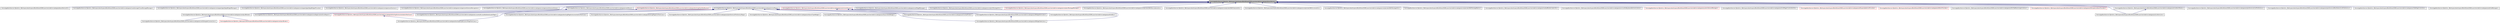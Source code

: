 digraph G
{
  edge [fontname="Helvetica",fontsize="10",labelfontname="Helvetica",labelfontsize="10"];
  node [fontname="Helvetica",fontsize="10",shape=record];
  Node1 [label="/home/gpdbuildserver3/Jenkins_Workspace/workspace/BuildGaia2SDKLauncher/sdk/include/gaia/base/Vector.h",height=0.2,width=0.4,color="black", fillcolor="grey75", style="filled" fontcolor="black"];
  Node1 -> Node2 [dir=back,color="midnightblue",fontsize="10",style="solid",fontname="Helvetica"];
  Node2 [label="/home/gpdbuildserver3/Jenkins_Workspace/workspace/BuildGaia2SDKLauncher/sdk/include/gaia/base/Vector2D.h",height=0.2,width=0.4,color="black", fillcolor="white", style="filled",URL="$d1/dae/_vector2_d_8h.html"];
  Node1 -> Node3 [dir=back,color="midnightblue",fontsize="10",style="solid",fontname="Helvetica"];
  Node3 [label="/home/gpdbuildserver3/Jenkins_Workspace/workspace/BuildGaia2SDKLauncher/sdk/include/gaia/cloudstorage/CloudStorageManager.h",height=0.2,width=0.4,color="black", fillcolor="white", style="filled",URL="$d6/d2c/_cloud_storage_manager_8h.html"];
  Node1 -> Node4 [dir=back,color="midnightblue",fontsize="10",style="solid",fontname="Helvetica"];
  Node4 [label="/home/gpdbuildserver3/Jenkins_Workspace/workspace/BuildGaia2SDKLauncher/sdk/include/gaia/core/appwidget/AppWidgetManager.h",height=0.2,width=0.4,color="black", fillcolor="white", style="filled",URL="$d7/d86/_app_widget_manager_8h.html"];
  Node1 -> Node5 [dir=back,color="midnightblue",fontsize="10",style="solid",fontname="Helvetica"];
  Node5 [label="/home/gpdbuildserver3/Jenkins_Workspace/workspace/BuildGaia2SDKLauncher/sdk/include/gaia/core/appwidget/AppWidgetProvider.h",height=0.2,width=0.4,color="black", fillcolor="white", style="filled",URL="$db/df1/_app_widget_provider_8h.html"];
  Node1 -> Node6 [dir=back,color="midnightblue",fontsize="10",style="solid",fontname="Helvetica"];
  Node6 [label="/home/gpdbuildserver3/Jenkins_Workspace/workspace/BuildGaia2SDKLauncher/sdk/include/gaia/core/gesture/Gesture.h",height=0.2,width=0.4,color="black", fillcolor="white", style="filled",URL="$d7/d03/_gesture_8h.html"];
  Node1 -> Node7 [dir=back,color="midnightblue",fontsize="10",style="solid",fontname="Helvetica"];
  Node7 [label="/home/gpdbuildserver3/Jenkins_Workspace/workspace/BuildGaia2SDKLauncher/sdk/include/gaia/core/gesture/GestureRecognizer.h",height=0.2,width=0.4,color="black", fillcolor="white", style="filled",URL="$d6/dee/_gesture_recognizer_8h.html"];
  Node1 -> Node8 [dir=back,color="midnightblue",fontsize="10",style="solid",fontname="Helvetica"];
  Node8 [label="/home/gpdbuildserver3/Jenkins_Workspace/workspace/BuildGaia2SDKLauncher/sdk/include/gaia/core/gesture/GestureStroke.h",height=0.2,width=0.4,color="black", fillcolor="white", style="filled",URL="$dd/d8e/_gesture_stroke_8h.html"];
  Node1 -> Node9 [dir=back,color="midnightblue",fontsize="10",style="solid",fontname="Helvetica"];
  Node9 [label="/home/gpdbuildserver3/Jenkins_Workspace/workspace/BuildGaia2SDKLauncher/sdk/include/gaia/core/ipc/IBinder.h",height=0.2,width=0.4,color="black", fillcolor="white", style="filled",URL="$d1/dbb/_i_binder_8h.html"];
  Node9 -> Node10 [dir=back,color="midnightblue",fontsize="10",style="solid",fontname="Helvetica"];
  Node10 [label="/home/gpdbuildserver3/Jenkins_Workspace/workspace/BuildGaia2SDKLauncher/sdk/include/gaia/core/DelegateConnection.h",height=0.2,width=0.4,color="black", fillcolor="white", style="filled",URL="$de/dc3/_delegate_connection_8h.html"];
  Node9 -> Node11 [dir=back,color="midnightblue",fontsize="10",style="solid",fontname="Helvetica"];
  Node11 [label="/home/gpdbuildserver3/Jenkins_Workspace/workspace/BuildGaia2SDKLauncher/sdk/include/gaia/core/ipc/Binder.h",height=0.2,width=0.4,color="red", fillcolor="white", style="filled",URL="$da/de3/_binder_8h.html"];
  Node1 -> Node12 [dir=back,color="midnightblue",fontsize="10",style="solid",fontname="Helvetica"];
  Node12 [label="/home/gpdbuildserver3/Jenkins_Workspace/workspace/BuildGaia2SDKLauncher/sdk/include/gaia/core/Page.h",height=0.2,width=0.4,color="black", fillcolor="white", style="filled",URL="$db/ded/_page_8h.html"];
  Node12 -> Node13 [dir=back,color="midnightblue",fontsize="10",style="solid",fontname="Helvetica"];
  Node13 [label="/home/gpdbuildserver3/Jenkins_Workspace/workspace/BuildGaia2SDKLauncher/sdk/include/gaia/accounts/AccountAuthenticatorPage.h",height=0.2,width=0.4,color="black", fillcolor="white", style="filled",URL="$d9/d48/_account_authenticator_page_8h.html"];
  Node12 -> Node14 [dir=back,color="midnightblue",fontsize="10",style="solid",fontname="Helvetica"];
  Node14 [label="/home/gpdbuildserver3/Jenkins_Workspace/workspace/BuildGaia2SDKLauncher/sdk/include/gaia/testing/InstrumentationTestCase.h",height=0.2,width=0.4,color="red", fillcolor="white", style="filled",URL="$d0/d54/_instrumentation_test_case_8h.html"];
  Node14 -> Node15 [dir=back,color="midnightblue",fontsize="10",style="solid",fontname="Helvetica"];
  Node15 [label="/home/gpdbuildserver3/Jenkins_Workspace/workspace/BuildGaia2SDKLauncher/sdk/include/gaia/testing/SingleLaunchPageTestCase.h",height=0.2,width=0.4,color="black", fillcolor="white", style="filled",URL="$d2/dc6/_single_launch_page_test_case_8h.html"];
  Node12 -> Node16 [dir=back,color="midnightblue",fontsize="10",style="solid",fontname="Helvetica"];
  Node16 [label="/home/gpdbuildserver3/Jenkins_Workspace/workspace/BuildGaia2SDKLauncher/sdk/include/gaia/testing/PageInstrumentationTestCase.h",height=0.2,width=0.4,color="black", fillcolor="white", style="filled",URL="$d2/d74/_page_instrumentation_test_case_8h.html"];
  Node12 -> Node17 [dir=back,color="midnightblue",fontsize="10",style="solid",fontname="Helvetica"];
  Node17 [label="/home/gpdbuildserver3/Jenkins_Workspace/workspace/BuildGaia2SDKLauncher/sdk/include/gaia/testing/PageUnitTestCase.h",height=0.2,width=0.4,color="black", fillcolor="white", style="filled",URL="$db/deb/_page_unit_test_case_8h.html"];
  Node12 -> Node15 [dir=back,color="midnightblue",fontsize="10",style="solid",fontname="Helvetica"];
  Node12 -> Node18 [dir=back,color="midnightblue",fontsize="10",style="solid",fontname="Helvetica"];
  Node18 [label="/home/gpdbuildserver3/Jenkins_Workspace/workspace/BuildGaia2SDKLauncher/sdk/include/gaia/ui/ComboPicker.h",height=0.2,width=0.4,color="black", fillcolor="white", style="filled",URL="$d3/d9b/_combo_picker_8h.html"];
  Node12 -> Node19 [dir=back,color="midnightblue",fontsize="10",style="solid",fontname="Helvetica"];
  Node19 [label="/home/gpdbuildserver3/Jenkins_Workspace/workspace/BuildGaia2SDKLauncher/sdk/include/gaia/ui/HintBox.h",height=0.2,width=0.4,color="black", fillcolor="white", style="filled",URL="$d4/d1e/_hint_box_8h.html"];
  Node12 -> Node20 [dir=back,color="midnightblue",fontsize="10",style="solid",fontname="Helvetica"];
  Node20 [label="/home/gpdbuildserver3/Jenkins_Workspace/workspace/BuildGaia2SDKLauncher/sdk/include/gaia/ui/preference/PreferencePage.h",height=0.2,width=0.4,color="black", fillcolor="white", style="filled",URL="$d3/dc6/_preference_page_8h.html"];
  Node12 -> Node21 [dir=back,color="midnightblue",fontsize="10",style="solid",fontname="Helvetica"];
  Node21 [label="/home/gpdbuildserver3/Jenkins_Workspace/workspace/BuildGaia2SDKLauncher/sdk/include/gaia/ui/QuickTipsWidget.h",height=0.2,width=0.4,color="black", fillcolor="white", style="filled",URL="$d5/db6/_quick_tips_widget_8h.html"];
  Node12 -> Node22 [dir=back,color="midnightblue",fontsize="10",style="solid",fontname="Helvetica"];
  Node22 [label="/home/gpdbuildserver3/Jenkins_Workspace/workspace/BuildGaia2SDKLauncher/sdk/include/gaia/ui/SearchEditWidget.h",height=0.2,width=0.4,color="black", fillcolor="white", style="filled",URL="$d5/db8/_search_edit_widget_8h.html"];
  Node12 -> Node23 [dir=back,color="midnightblue",fontsize="10",style="solid",fontname="Helvetica"];
  Node23 [label="/home/gpdbuildserver3/Jenkins_Workspace/workspace/BuildGaia2SDKLauncher/sdk/include/gaia/ui/WidgetAnimator.h",height=0.2,width=0.4,color="black", fillcolor="white", style="filled",URL="$d5/d80/_widget_animator_8h.html"];
  Node23 -> Node24 [dir=back,color="midnightblue",fontsize="10",style="solid",fontname="Helvetica"];
  Node24 [label="/home/gpdbuildserver3/Jenkins_Workspace/workspace/BuildGaia2SDKLauncher/sdk/include/gaia/ui/WidgetSwitcher.h",height=0.2,width=0.4,color="black", fillcolor="white", style="filled",URL="$dd/de8/_widget_switcher_8h.html"];
  Node12 -> Node24 [dir=back,color="midnightblue",fontsize="10",style="solid",fontname="Helvetica"];
  Node1 -> Node25 [dir=back,color="midnightblue",fontsize="10",style="solid",fontname="Helvetica"];
  Node25 [label="/home/gpdbuildserver3/Jenkins_Workspace/workspace/BuildGaia2SDKLauncher/sdk/include/gaia/core/PageManager.h",height=0.2,width=0.4,color="black", fillcolor="white", style="filled",URL="$d5/de8/_page_manager_8h.html"];
  Node1 -> Node26 [dir=back,color="midnightblue",fontsize="10",style="solid",fontname="Helvetica"];
  Node26 [label="/home/gpdbuildserver3/Jenkins_Workspace/workspace/BuildGaia2SDKLauncher/sdk/include/gaia/core/Parcel.h",height=0.2,width=0.4,color="black", fillcolor="white", style="filled",URL="$df/d57/_parcel_8h.html"];
  Node26 -> Node27 [dir=back,color="midnightblue",fontsize="10",style="solid",fontname="Helvetica"];
  Node27 [label="/home/gpdbuildserver3/Jenkins_Workspace/workspace/BuildGaia2SDKLauncher/sdk/include/gaia/core/ApplicationErrorReport.h",height=0.2,width=0.4,color="black", fillcolor="white", style="filled",URL="$d2/de0/_application_error_report_8h.html"];
  Node26 -> Node9 [dir=back,color="midnightblue",fontsize="10",style="solid",fontname="Helvetica"];
  Node1 -> Node28 [dir=back,color="midnightblue",fontsize="10",style="solid",fontname="Helvetica"];
  Node28 [label="/home/gpdbuildserver3/Jenkins_Workspace/workspace/BuildGaia2SDKLauncher/sdk/include/gaia/core/pm/PackageInfo.h",height=0.2,width=0.4,color="black", fillcolor="white", style="filled",URL="$d3/d70/_package_info_8h.html"];
  Node1 -> Node29 [dir=back,color="midnightblue",fontsize="10",style="solid",fontname="Helvetica"];
  Node29 [label="/home/gpdbuildserver3/Jenkins_Workspace/workspace/BuildGaia2SDKLauncher/sdk/include/gaia/core/pm/PackageManager.h",height=0.2,width=0.4,color="red", fillcolor="white", style="filled",URL="$d2/d9d/_package_manager_8h.html"];
  Node1 -> Node30 [dir=back,color="midnightblue",fontsize="10",style="solid",fontname="Helvetica"];
  Node30 [label="/home/gpdbuildserver3/Jenkins_Workspace/workspace/BuildGaia2SDKLauncher/sdk/include/gaia/core/pm/wrt/WrtDescriptionInfo.h",height=0.2,width=0.4,color="black", fillcolor="white", style="filled",URL="$df/d6a/_wrt_description_info_8h.html"];
  Node1 -> Node31 [dir=back,color="midnightblue",fontsize="10",style="solid",fontname="Helvetica"];
  Node31 [label="/home/gpdbuildserver3/Jenkins_Workspace/workspace/BuildGaia2SDKLauncher/sdk/include/gaia/core/pm/wrt/WrtFeatureInfo.h",height=0.2,width=0.4,color="black", fillcolor="white", style="filled",URL="$d2/dad/_wrt_feature_info_8h.html"];
  Node1 -> Node32 [dir=back,color="midnightblue",fontsize="10",style="solid",fontname="Helvetica"];
  Node32 [label="/home/gpdbuildserver3/Jenkins_Workspace/workspace/BuildGaia2SDKLauncher/sdk/include/gaia/core/pm/wrt/WrtLicenseInfo.h",height=0.2,width=0.4,color="black", fillcolor="white", style="filled",URL="$d0/d20/_wrt_license_info_8h.html"];
  Node1 -> Node33 [dir=back,color="midnightblue",fontsize="10",style="solid",fontname="Helvetica"];
  Node33 [label="/home/gpdbuildserver3/Jenkins_Workspace/workspace/BuildGaia2SDKLauncher/sdk/include/gaia/core/pm/wrt/WrtPackageInfo.h",height=0.2,width=0.4,color="black", fillcolor="white", style="filled",URL="$d1/d11/_wrt_package_info_8h.html"];
  Node1 -> Node34 [dir=back,color="midnightblue",fontsize="10",style="solid",fontname="Helvetica"];
  Node34 [label="/home/gpdbuildserver3/Jenkins_Workspace/workspace/BuildGaia2SDKLauncher/sdk/include/gaia/core/pm/wrt/WrtPackageName.h",height=0.2,width=0.4,color="black", fillcolor="white", style="filled",URL="$dd/dfa/_wrt_package_name_8h.html"];
  Node1 -> Node35 [dir=back,color="midnightblue",fontsize="10",style="solid",fontname="Helvetica"];
  Node35 [label="/home/gpdbuildserver3/Jenkins_Workspace/workspace/BuildGaia2SDKLauncher/sdk/include/gaia/core/vision/Scene.h",height=0.2,width=0.4,color="red", fillcolor="white", style="filled",URL="$de/d56/_scene_8h.html"];
  Node35 -> Node18 [dir=back,color="midnightblue",fontsize="10",style="solid",fontname="Helvetica"];
  Node35 -> Node19 [dir=back,color="midnightblue",fontsize="10",style="solid",fontname="Helvetica"];
  Node35 -> Node23 [dir=back,color="midnightblue",fontsize="10",style="solid",fontname="Helvetica"];
  Node35 -> Node24 [dir=back,color="midnightblue",fontsize="10",style="solid",fontname="Helvetica"];
  Node1 -> Node36 [dir=back,color="midnightblue",fontsize="10",style="solid",fontname="Helvetica"];
  Node36 [label="/home/gpdbuildserver3/Jenkins_Workspace/workspace/BuildGaia2SDKLauncher/sdk/include/gaia/media/MediaCodecInfo.h",height=0.2,width=0.4,color="black", fillcolor="white", style="filled",URL="$d8/d17/_media_codec_info_8h.html"];
  Node1 -> Node37 [dir=back,color="midnightblue",fontsize="10",style="solid",fontname="Helvetica"];
  Node37 [label="/home/gpdbuildserver3/Jenkins_Workspace/workspace/BuildGaia2SDKLauncher/sdk/include/gaia/service/OnKeyboardActionListener.h",height=0.2,width=0.4,color="black", fillcolor="white", style="filled",URL="$da/dd0/_on_keyboard_action_listener_8h.html"];
  Node1 -> Node38 [dir=back,color="midnightblue",fontsize="10",style="solid",fontname="Helvetica"];
  Node38 [label="/home/gpdbuildserver3/Jenkins_Workspace/workspace/BuildGaia2SDKLauncher/sdk/include/gaia/system/SensorManager.h",height=0.2,width=0.4,color="red", fillcolor="white", style="filled",URL="$df/d0e/_sensor_manager_8h.html"];
  Node1 -> Node39 [dir=back,color="midnightblue",fontsize="10",style="solid",fontname="Helvetica"];
  Node39 [label="/home/gpdbuildserver3/Jenkins_Workspace/workspace/BuildGaia2SDKLauncher/sdk/include/gaia/testing/GaiaTestRunner.h",height=0.2,width=0.4,color="red", fillcolor="white", style="filled",URL="$d5/df3/_gaia_test_runner_8h.html"];
  Node39 -> Node14 [dir=back,color="midnightblue",fontsize="10",style="solid",fontname="Helvetica"];
  Node1 -> Node40 [dir=back,color="midnightblue",fontsize="10",style="solid",fontname="Helvetica"];
  Node40 [label="/home/gpdbuildserver3/Jenkins_Workspace/workspace/BuildGaia2SDKLauncher/sdk/include/gaia/ui/CellPagerControllerInfo.h",height=0.2,width=0.4,color="black", fillcolor="white", style="filled",URL="$d4/d64/_cell_pager_controller_info_8h.html"];
  Node1 -> Node41 [dir=back,color="midnightblue",fontsize="10",style="solid",fontname="Helvetica"];
  Node41 [label="/home/gpdbuildserver3/Jenkins_Workspace/workspace/BuildGaia2SDKLauncher/sdk/include/gaia/ui/IExpandableListProvider.h",height=0.2,width=0.4,color="red", fillcolor="white", style="filled",URL="$de/d30/_i_expandable_list_provider_8h.html"];
  Node1 -> Node42 [dir=back,color="midnightblue",fontsize="10",style="solid",fontname="Helvetica"];
  Node42 [label="/home/gpdbuildserver3/Jenkins_Workspace/workspace/BuildGaia2SDKLauncher/sdk/include/gaia/ui/IItemProvider.h",height=0.2,width=0.4,color="red", fillcolor="white", style="filled",URL="$d9/d0a/_i_item_provider_8h.html"];
  Node1 -> Node43 [dir=back,color="midnightblue",fontsize="10",style="solid",fontname="Helvetica"];
  Node43 [label="/home/gpdbuildserver3/Jenkins_Workspace/workspace/BuildGaia2SDKLauncher/sdk/include/gaia/ui/IOnTabRearrangeListener.h",height=0.2,width=0.4,color="black", fillcolor="white", style="filled",URL="$d2/de9/_i_on_tab_rearrange_listener_8h.html"];
  Node1 -> Node44 [dir=back,color="midnightblue",fontsize="10",style="solid",fontname="Helvetica"];
  Node44 [label="/home/gpdbuildserver3/Jenkins_Workspace/workspace/BuildGaia2SDKLauncher/sdk/include/gaia/ui/ISimpleListItemProvider.h",height=0.2,width=0.4,color="red", fillcolor="white", style="filled",URL="$d8/de3/_i_simple_list_item_provider_8h.html"];
  Node1 -> Node45 [dir=back,color="midnightblue",fontsize="10",style="solid",fontname="Helvetica"];
  Node45 [label="/home/gpdbuildserver3/Jenkins_Workspace/workspace/BuildGaia2SDKLauncher/sdk/include/gaia/ui/ListItemLite.h",height=0.2,width=0.4,color="black", fillcolor="white", style="filled",URL="$d7/d59/_list_item_lite_8h.html"];
  Node1 -> Node46 [dir=back,color="midnightblue",fontsize="10",style="solid",fontname="Helvetica"];
  Node46 [label="/home/gpdbuildserver3/Jenkins_Workspace/workspace/BuildGaia2SDKLauncher/sdk/include/gaia/ui/ListItemPanels.h",height=0.2,width=0.4,color="black", fillcolor="white", style="filled",URL="$d6/d77/_list_item_panels_8h.html"];
  Node46 -> Node45 [dir=back,color="midnightblue",fontsize="10",style="solid",fontname="Helvetica"];
  Node1 -> Node47 [dir=back,color="midnightblue",fontsize="10",style="solid",fontname="Helvetica"];
  Node47 [label="/home/gpdbuildserver3/Jenkins_Workspace/workspace/BuildGaia2SDKLauncher/sdk/include/gaia/ui/preference/ListPreference.h",height=0.2,width=0.4,color="black", fillcolor="white", style="filled",URL="$d6/dc3/_list_preference_8h.html"];
  Node1 -> Node48 [dir=back,color="midnightblue",fontsize="10",style="solid",fontname="Helvetica"];
  Node48 [label="/home/gpdbuildserver3/Jenkins_Workspace/workspace/BuildGaia2SDKLauncher/sdk/include/gaia/ui/preference/MultiSelectListPreference.h",height=0.2,width=0.4,color="black", fillcolor="white", style="filled",URL="$d0/d18/_multi_select_list_preference_8h.html"];
  Node1 -> Node49 [dir=back,color="midnightblue",fontsize="10",style="solid",fontname="Helvetica"];
  Node49 [label="/home/gpdbuildserver3/Jenkins_Workspace/workspace/BuildGaia2SDKLauncher/sdk/include/gaia/ui/TabPageController.h",height=0.2,width=0.4,color="black", fillcolor="white", style="filled",URL="$df/db6/_tab_page_controller_8h.html"];
  Node1 -> Node50 [dir=back,color="midnightblue",fontsize="10",style="solid",fontname="Helvetica"];
  Node50 [label="/home/gpdbuildserver3/Jenkins_Workspace/workspace/BuildGaia2SDKLauncher/sdk/include/gaia/usb/UsbManager.h",height=0.2,width=0.4,color="black", fillcolor="white", style="filled",URL="$d3/d32/_usb_manager_8h.html"];
}
